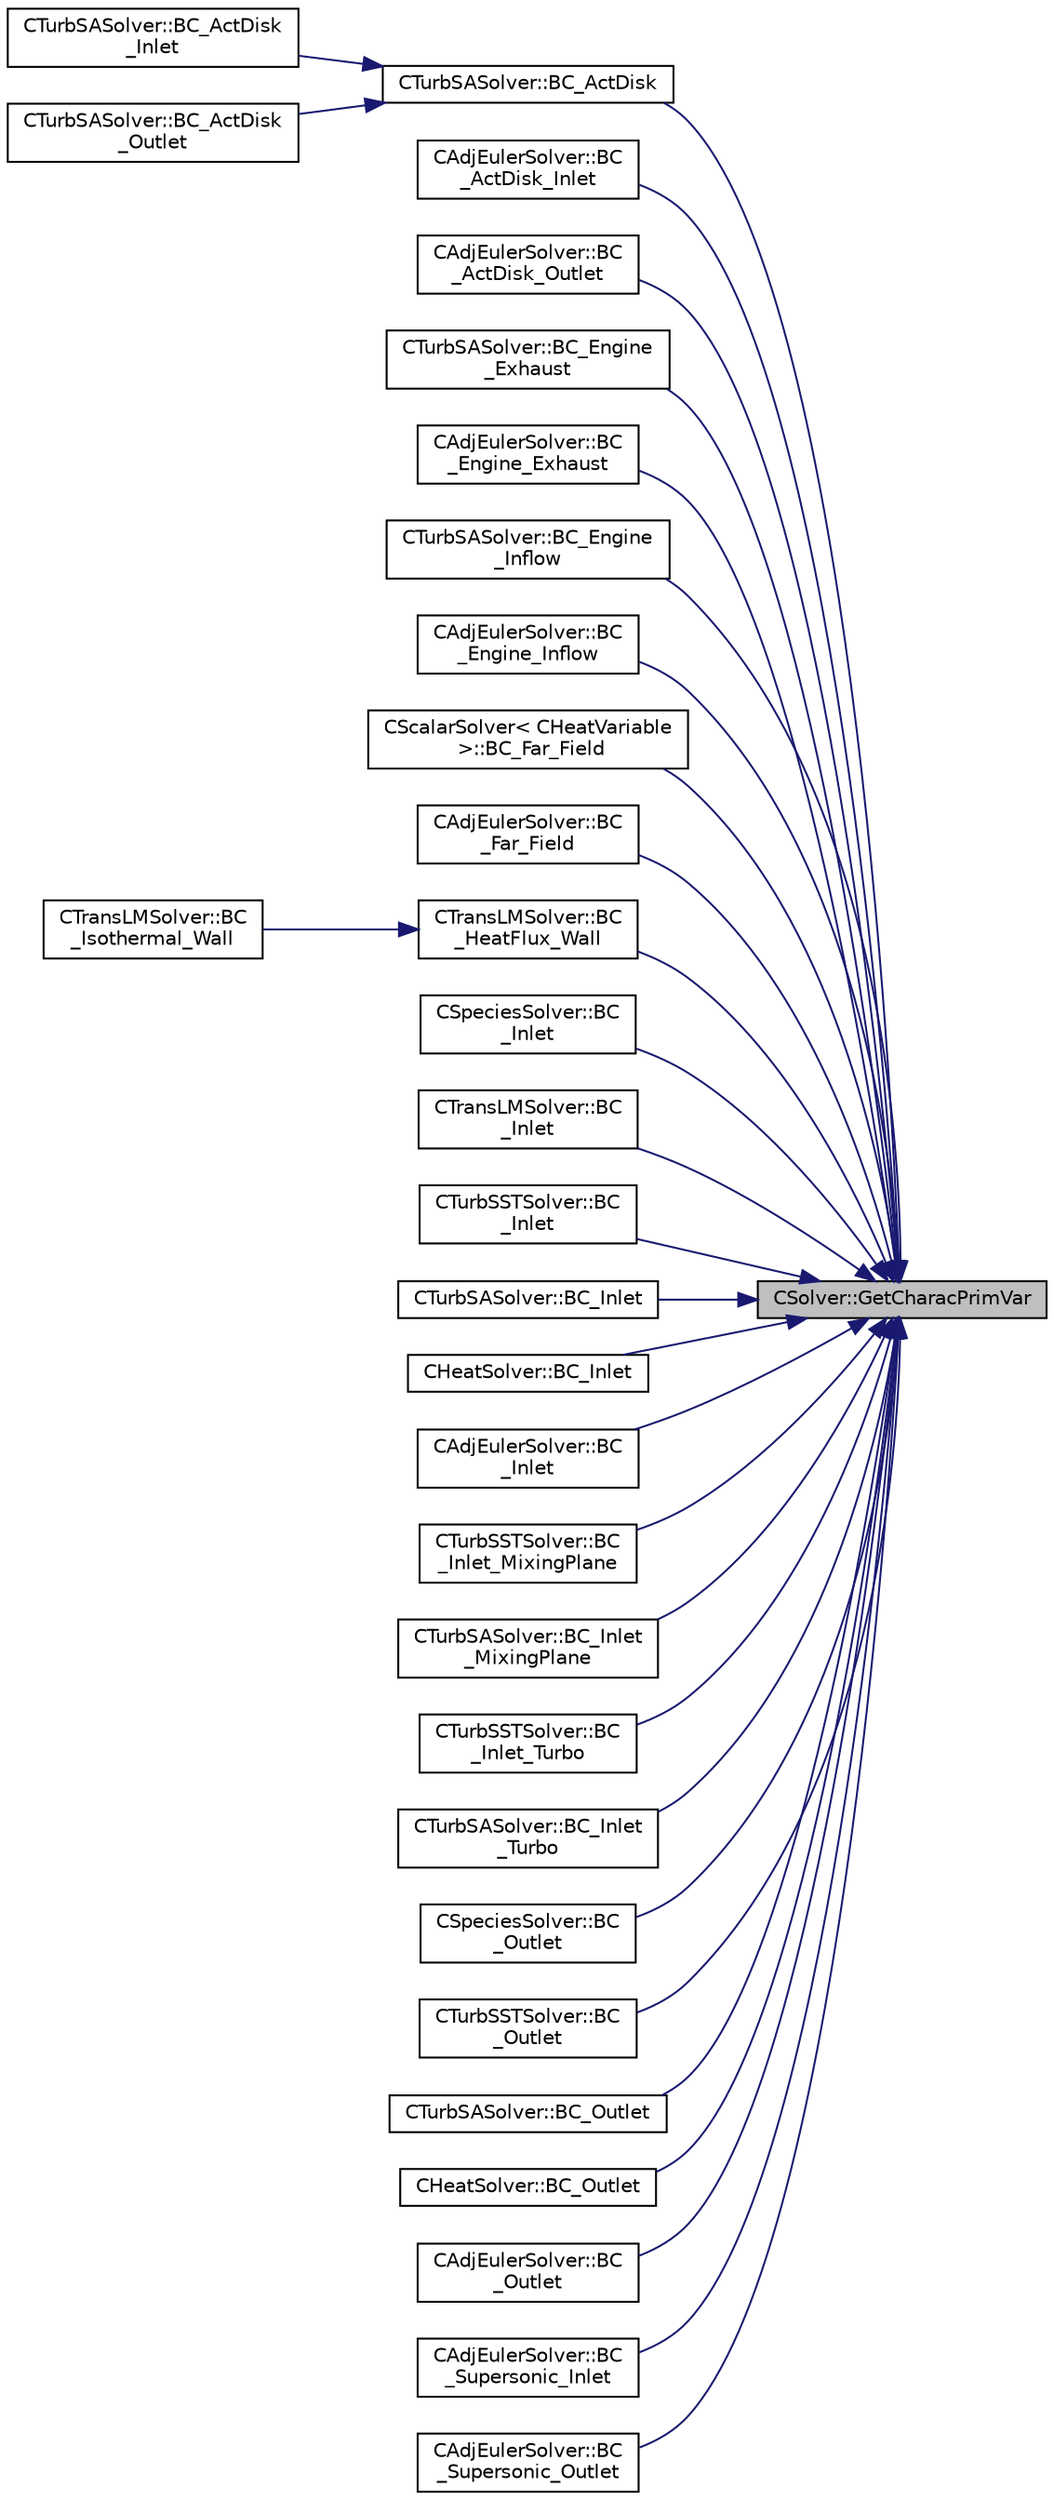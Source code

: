 digraph "CSolver::GetCharacPrimVar"
{
 // LATEX_PDF_SIZE
  edge [fontname="Helvetica",fontsize="10",labelfontname="Helvetica",labelfontsize="10"];
  node [fontname="Helvetica",fontsize="10",shape=record];
  rankdir="RL";
  Node1 [label="CSolver::GetCharacPrimVar",height=0.2,width=0.4,color="black", fillcolor="grey75", style="filled", fontcolor="black",tooltip="A virtual member."];
  Node1 -> Node2 [dir="back",color="midnightblue",fontsize="10",style="solid",fontname="Helvetica"];
  Node2 [label="CTurbSASolver::BC_ActDisk",height=0.2,width=0.4,color="black", fillcolor="white", style="filled",URL="$classCTurbSASolver.html#a66e84b3d8a0891d1222b6f1ed870733f",tooltip="Impose an actuator disk inlet boundary condition."];
  Node2 -> Node3 [dir="back",color="midnightblue",fontsize="10",style="solid",fontname="Helvetica"];
  Node3 [label="CTurbSASolver::BC_ActDisk\l_Inlet",height=0.2,width=0.4,color="black", fillcolor="white", style="filled",URL="$classCTurbSASolver.html#a12d9bc56fae59b3a01e704213f7bbb47",tooltip="Impose an actuator disk inlet boundary condition."];
  Node2 -> Node4 [dir="back",color="midnightblue",fontsize="10",style="solid",fontname="Helvetica"];
  Node4 [label="CTurbSASolver::BC_ActDisk\l_Outlet",height=0.2,width=0.4,color="black", fillcolor="white", style="filled",URL="$classCTurbSASolver.html#a3e945b3079f74cb75291507298bad1ad",tooltip="Impose an actuator disk outlet boundary condition."];
  Node1 -> Node5 [dir="back",color="midnightblue",fontsize="10",style="solid",fontname="Helvetica"];
  Node5 [label="CAdjEulerSolver::BC\l_ActDisk_Inlet",height=0.2,width=0.4,color="black", fillcolor="white", style="filled",URL="$classCAdjEulerSolver.html#a67518d5cacd92978c0abacd480143b90",tooltip="Impose an actuator disk inlet boundary condition."];
  Node1 -> Node6 [dir="back",color="midnightblue",fontsize="10",style="solid",fontname="Helvetica"];
  Node6 [label="CAdjEulerSolver::BC\l_ActDisk_Outlet",height=0.2,width=0.4,color="black", fillcolor="white", style="filled",URL="$classCAdjEulerSolver.html#aa60ca4eb0d68293819c21c9d8f9a0fcc",tooltip="Impose an actuator disk outlet boundary condition."];
  Node1 -> Node7 [dir="back",color="midnightblue",fontsize="10",style="solid",fontname="Helvetica"];
  Node7 [label="CTurbSASolver::BC_Engine\l_Exhaust",height=0.2,width=0.4,color="black", fillcolor="white", style="filled",URL="$classCTurbSASolver.html#a65653a4cddb1a2dd9cdb6e88e3cde711",tooltip="Impose the engine exhaust boundary condition."];
  Node1 -> Node8 [dir="back",color="midnightblue",fontsize="10",style="solid",fontname="Helvetica"];
  Node8 [label="CAdjEulerSolver::BC\l_Engine_Exhaust",height=0.2,width=0.4,color="black", fillcolor="white", style="filled",URL="$classCAdjEulerSolver.html#a460a66ee6af3bc4070ceebfafbfe5d27",tooltip="Impose the engine exhaust boundary condition."];
  Node1 -> Node9 [dir="back",color="midnightblue",fontsize="10",style="solid",fontname="Helvetica"];
  Node9 [label="CTurbSASolver::BC_Engine\l_Inflow",height=0.2,width=0.4,color="black", fillcolor="white", style="filled",URL="$classCTurbSASolver.html#a50f476d77849977be97da5c07f28e4ce",tooltip="Impose the engine inflow boundary condition."];
  Node1 -> Node10 [dir="back",color="midnightblue",fontsize="10",style="solid",fontname="Helvetica"];
  Node10 [label="CAdjEulerSolver::BC\l_Engine_Inflow",height=0.2,width=0.4,color="black", fillcolor="white", style="filled",URL="$classCAdjEulerSolver.html#a0fdcf2e46487f71abadd4da1eaf80353",tooltip="Impose the engine inflow adjoint boundary condition."];
  Node1 -> Node11 [dir="back",color="midnightblue",fontsize="10",style="solid",fontname="Helvetica"];
  Node11 [label="CScalarSolver\< CHeatVariable\l \>::BC_Far_Field",height=0.2,width=0.4,color="black", fillcolor="white", style="filled",URL="$classCScalarSolver.html#abb80fb42d9d6a87c8f9445354ce0c113",tooltip="Impose the Far Field boundary condition."];
  Node1 -> Node12 [dir="back",color="midnightblue",fontsize="10",style="solid",fontname="Helvetica"];
  Node12 [label="CAdjEulerSolver::BC\l_Far_Field",height=0.2,width=0.4,color="black", fillcolor="white", style="filled",URL="$classCAdjEulerSolver.html#ad145d66ed2938ef1b6a187d3133ee101",tooltip="Impose the boundary condition to the far field using characteristics."];
  Node1 -> Node13 [dir="back",color="midnightblue",fontsize="10",style="solid",fontname="Helvetica"];
  Node13 [label="CTransLMSolver::BC\l_HeatFlux_Wall",height=0.2,width=0.4,color="black", fillcolor="white", style="filled",URL="$classCTransLMSolver.html#a626ed10ef211b8920fba65183d7a92a6",tooltip="Impose the Langtry Menter transition wall boundary condition."];
  Node13 -> Node14 [dir="back",color="midnightblue",fontsize="10",style="solid",fontname="Helvetica"];
  Node14 [label="CTransLMSolver::BC\l_Isothermal_Wall",height=0.2,width=0.4,color="black", fillcolor="white", style="filled",URL="$classCTransLMSolver.html#a3b7273bf77b59d8be00b486c124bfbde",tooltip="Impose the Navier-Stokes wall boundary condition."];
  Node1 -> Node15 [dir="back",color="midnightblue",fontsize="10",style="solid",fontname="Helvetica"];
  Node15 [label="CSpeciesSolver::BC\l_Inlet",height=0.2,width=0.4,color="black", fillcolor="white", style="filled",URL="$classCSpeciesSolver.html#ae44ba23c513ea2a0ee0e9e203e353b7b",tooltip="Impose the inlet boundary condition."];
  Node1 -> Node16 [dir="back",color="midnightblue",fontsize="10",style="solid",fontname="Helvetica"];
  Node16 [label="CTransLMSolver::BC\l_Inlet",height=0.2,width=0.4,color="black", fillcolor="white", style="filled",URL="$classCTransLMSolver.html#ade87e60ede32885ec06465435326612d",tooltip="Impose the inlet boundary condition."];
  Node1 -> Node17 [dir="back",color="midnightblue",fontsize="10",style="solid",fontname="Helvetica"];
  Node17 [label="CTurbSSTSolver::BC\l_Inlet",height=0.2,width=0.4,color="black", fillcolor="white", style="filled",URL="$classCTurbSSTSolver.html#ad82e31e58c6d95db62377666c3554d3d",tooltip="Impose the inlet boundary condition."];
  Node1 -> Node18 [dir="back",color="midnightblue",fontsize="10",style="solid",fontname="Helvetica"];
  Node18 [label="CTurbSASolver::BC_Inlet",height=0.2,width=0.4,color="black", fillcolor="white", style="filled",URL="$classCTurbSASolver.html#ab630c3c3f90b092d0b79fe9d91165c33",tooltip="Impose the inlet boundary condition."];
  Node1 -> Node19 [dir="back",color="midnightblue",fontsize="10",style="solid",fontname="Helvetica"];
  Node19 [label="CHeatSolver::BC_Inlet",height=0.2,width=0.4,color="black", fillcolor="white", style="filled",URL="$classCHeatSolver.html#a425001a48ff8e440183ac9d74ed5e15c",tooltip="Impose the inlet boundary condition."];
  Node1 -> Node20 [dir="back",color="midnightblue",fontsize="10",style="solid",fontname="Helvetica"];
  Node20 [label="CAdjEulerSolver::BC\l_Inlet",height=0.2,width=0.4,color="black", fillcolor="white", style="filled",URL="$classCAdjEulerSolver.html#ae32700e955c44bc12de7a818d8e412bf",tooltip="Impose the inlet boundary condition."];
  Node1 -> Node21 [dir="back",color="midnightblue",fontsize="10",style="solid",fontname="Helvetica"];
  Node21 [label="CTurbSSTSolver::BC\l_Inlet_MixingPlane",height=0.2,width=0.4,color="black", fillcolor="white", style="filled",URL="$classCTurbSSTSolver.html#a9d4b339f4ee99d06b604bf17a24e8fe8",tooltip="Impose the inlet boundary condition."];
  Node1 -> Node22 [dir="back",color="midnightblue",fontsize="10",style="solid",fontname="Helvetica"];
  Node22 [label="CTurbSASolver::BC_Inlet\l_MixingPlane",height=0.2,width=0.4,color="black", fillcolor="white", style="filled",URL="$classCTurbSASolver.html#a01e392cd5dd660196e86d7dec01d1acd",tooltip="Impose the inlet boundary condition."];
  Node1 -> Node23 [dir="back",color="midnightblue",fontsize="10",style="solid",fontname="Helvetica"];
  Node23 [label="CTurbSSTSolver::BC\l_Inlet_Turbo",height=0.2,width=0.4,color="black", fillcolor="white", style="filled",URL="$classCTurbSSTSolver.html#a054ade13cc21d3d718c8fa2f2d514112",tooltip="Impose the inlet boundary condition."];
  Node1 -> Node24 [dir="back",color="midnightblue",fontsize="10",style="solid",fontname="Helvetica"];
  Node24 [label="CTurbSASolver::BC_Inlet\l_Turbo",height=0.2,width=0.4,color="black", fillcolor="white", style="filled",URL="$classCTurbSASolver.html#a9cdd12aa912c00c12dbb80cc21c7977a",tooltip="Impose the inlet boundary condition."];
  Node1 -> Node25 [dir="back",color="midnightblue",fontsize="10",style="solid",fontname="Helvetica"];
  Node25 [label="CSpeciesSolver::BC\l_Outlet",height=0.2,width=0.4,color="black", fillcolor="white", style="filled",URL="$classCSpeciesSolver.html#a548512ab2846aa9efea881ad958db6c0",tooltip="Impose the outlet boundary condition."];
  Node1 -> Node26 [dir="back",color="midnightblue",fontsize="10",style="solid",fontname="Helvetica"];
  Node26 [label="CTurbSSTSolver::BC\l_Outlet",height=0.2,width=0.4,color="black", fillcolor="white", style="filled",URL="$classCTurbSSTSolver.html#a54cdb1d97d7a039ace8ddc82abacb923",tooltip="Impose the outlet boundary condition."];
  Node1 -> Node27 [dir="back",color="midnightblue",fontsize="10",style="solid",fontname="Helvetica"];
  Node27 [label="CTurbSASolver::BC_Outlet",height=0.2,width=0.4,color="black", fillcolor="white", style="filled",URL="$classCTurbSASolver.html#a185abcbd50986de9d082280228f343de",tooltip="Impose the outlet boundary condition."];
  Node1 -> Node28 [dir="back",color="midnightblue",fontsize="10",style="solid",fontname="Helvetica"];
  Node28 [label="CHeatSolver::BC_Outlet",height=0.2,width=0.4,color="black", fillcolor="white", style="filled",URL="$classCHeatSolver.html#abc1e47b78958eee285963f0d9a972595",tooltip="Impose the outlet boundary condition."];
  Node1 -> Node29 [dir="back",color="midnightblue",fontsize="10",style="solid",fontname="Helvetica"];
  Node29 [label="CAdjEulerSolver::BC\l_Outlet",height=0.2,width=0.4,color="black", fillcolor="white", style="filled",URL="$classCAdjEulerSolver.html#a606732a2540893587de80506c5d0ac70",tooltip="Impose the outlet boundary condition."];
  Node1 -> Node30 [dir="back",color="midnightblue",fontsize="10",style="solid",fontname="Helvetica"];
  Node30 [label="CAdjEulerSolver::BC\l_Supersonic_Inlet",height=0.2,width=0.4,color="black", fillcolor="white", style="filled",URL="$classCAdjEulerSolver.html#a387bb98473abfa504de673a89f39cd70",tooltip="Impose the supersonic inlet boundary condition."];
  Node1 -> Node31 [dir="back",color="midnightblue",fontsize="10",style="solid",fontname="Helvetica"];
  Node31 [label="CAdjEulerSolver::BC\l_Supersonic_Outlet",height=0.2,width=0.4,color="black", fillcolor="white", style="filled",URL="$classCAdjEulerSolver.html#a2d9d0f85686f7c45ab8ddb89161cc376",tooltip="Impose the supersonic outlet boundary condition."];
}
